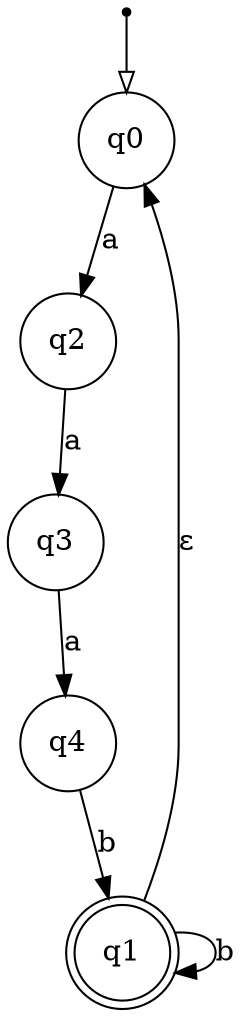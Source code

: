 digraph {
  node [shape=point]; __start;
  node [shape = circle]; q0;
  node [shape = doublecircle]; q1;
  node [shape = circle]; q2;
  node [shape = circle]; q3;
  node [shape = circle]; q4;

  __start -> q0 [arrowhead = empty];
  q0 -> q2 [label = "a"];
  q1 -> q0 [label = "ε"];
  q1 -> q1 [label = "b"];
  q2 -> q3 [label = "a"];
  q3 -> q4 [label = "a"];
  q4 -> q1 [label = "b"];
}